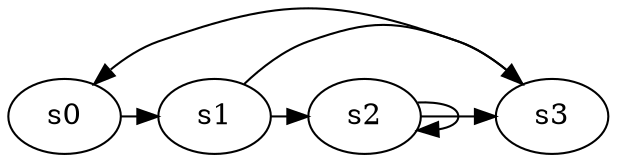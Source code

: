 digraph game_0490_cycle_4 {
    s0 [name="s0", player=0, target=1];
    s1 [name="s1", player=0, target=1];
    s2 [name="s2", player=1];
    s3 [name="s3", player=0, target=1];

    s0 -> s1 [constraint="time == 4 || time == 6 || time == 7 || time == 10 || time == 17 || time == 22"];
    s1 -> s2 [constraint="time == 0 || time == 1 || time == 11 || time == 20 || time == 23 || time == 24"];
    s2 -> s3 [constraint="time % 2 == 1 || time % 2 == 0"];
    s3 -> s0 [constraint="time == 1 || time == 9"];
    s1 -> s3 [constraint="time == 2 || time == 8 || time == 11"];
    s2 -> s2 [constraint="time % 2 == 0"];
}
